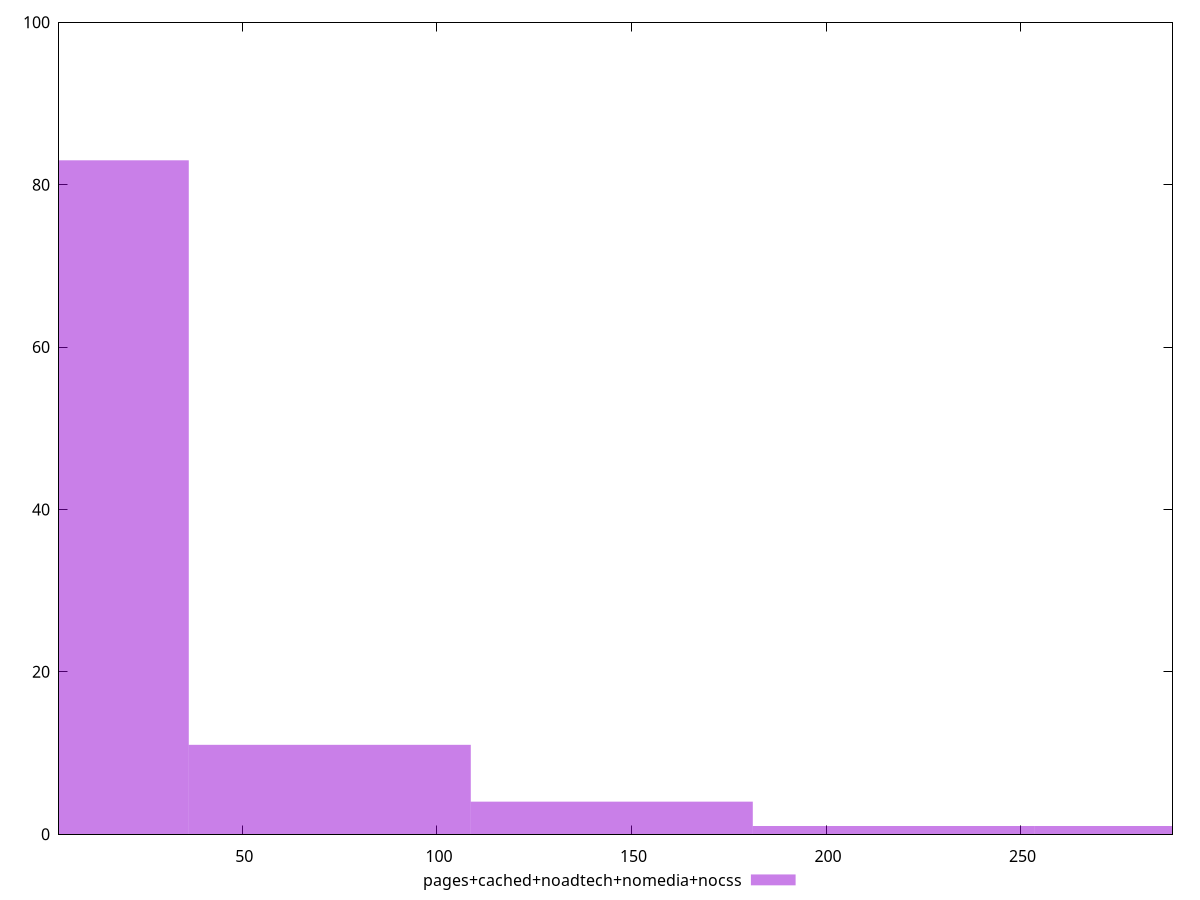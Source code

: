 reset

$pagesCachedNoadtechNomediaNocss <<EOF
144.9385930675752 4
217.4078896013628 1
0 83
72.4692965337876 11
289.8771861351504 1
EOF

set key outside below
set boxwidth 72.4692965337876
set xrange [2.883:289.032]
set yrange [0:100]
set trange [0:100]
set style fill transparent solid 0.5 noborder
set terminal svg size 640, 490 enhanced background rgb 'white'
set output "report_00013_2021-02-09T12-04-24.940Z/server-response-time/comparison/histogram/4_vs_5.svg"

plot $pagesCachedNoadtechNomediaNocss title "pages+cached+noadtech+nomedia+nocss" with boxes

reset
